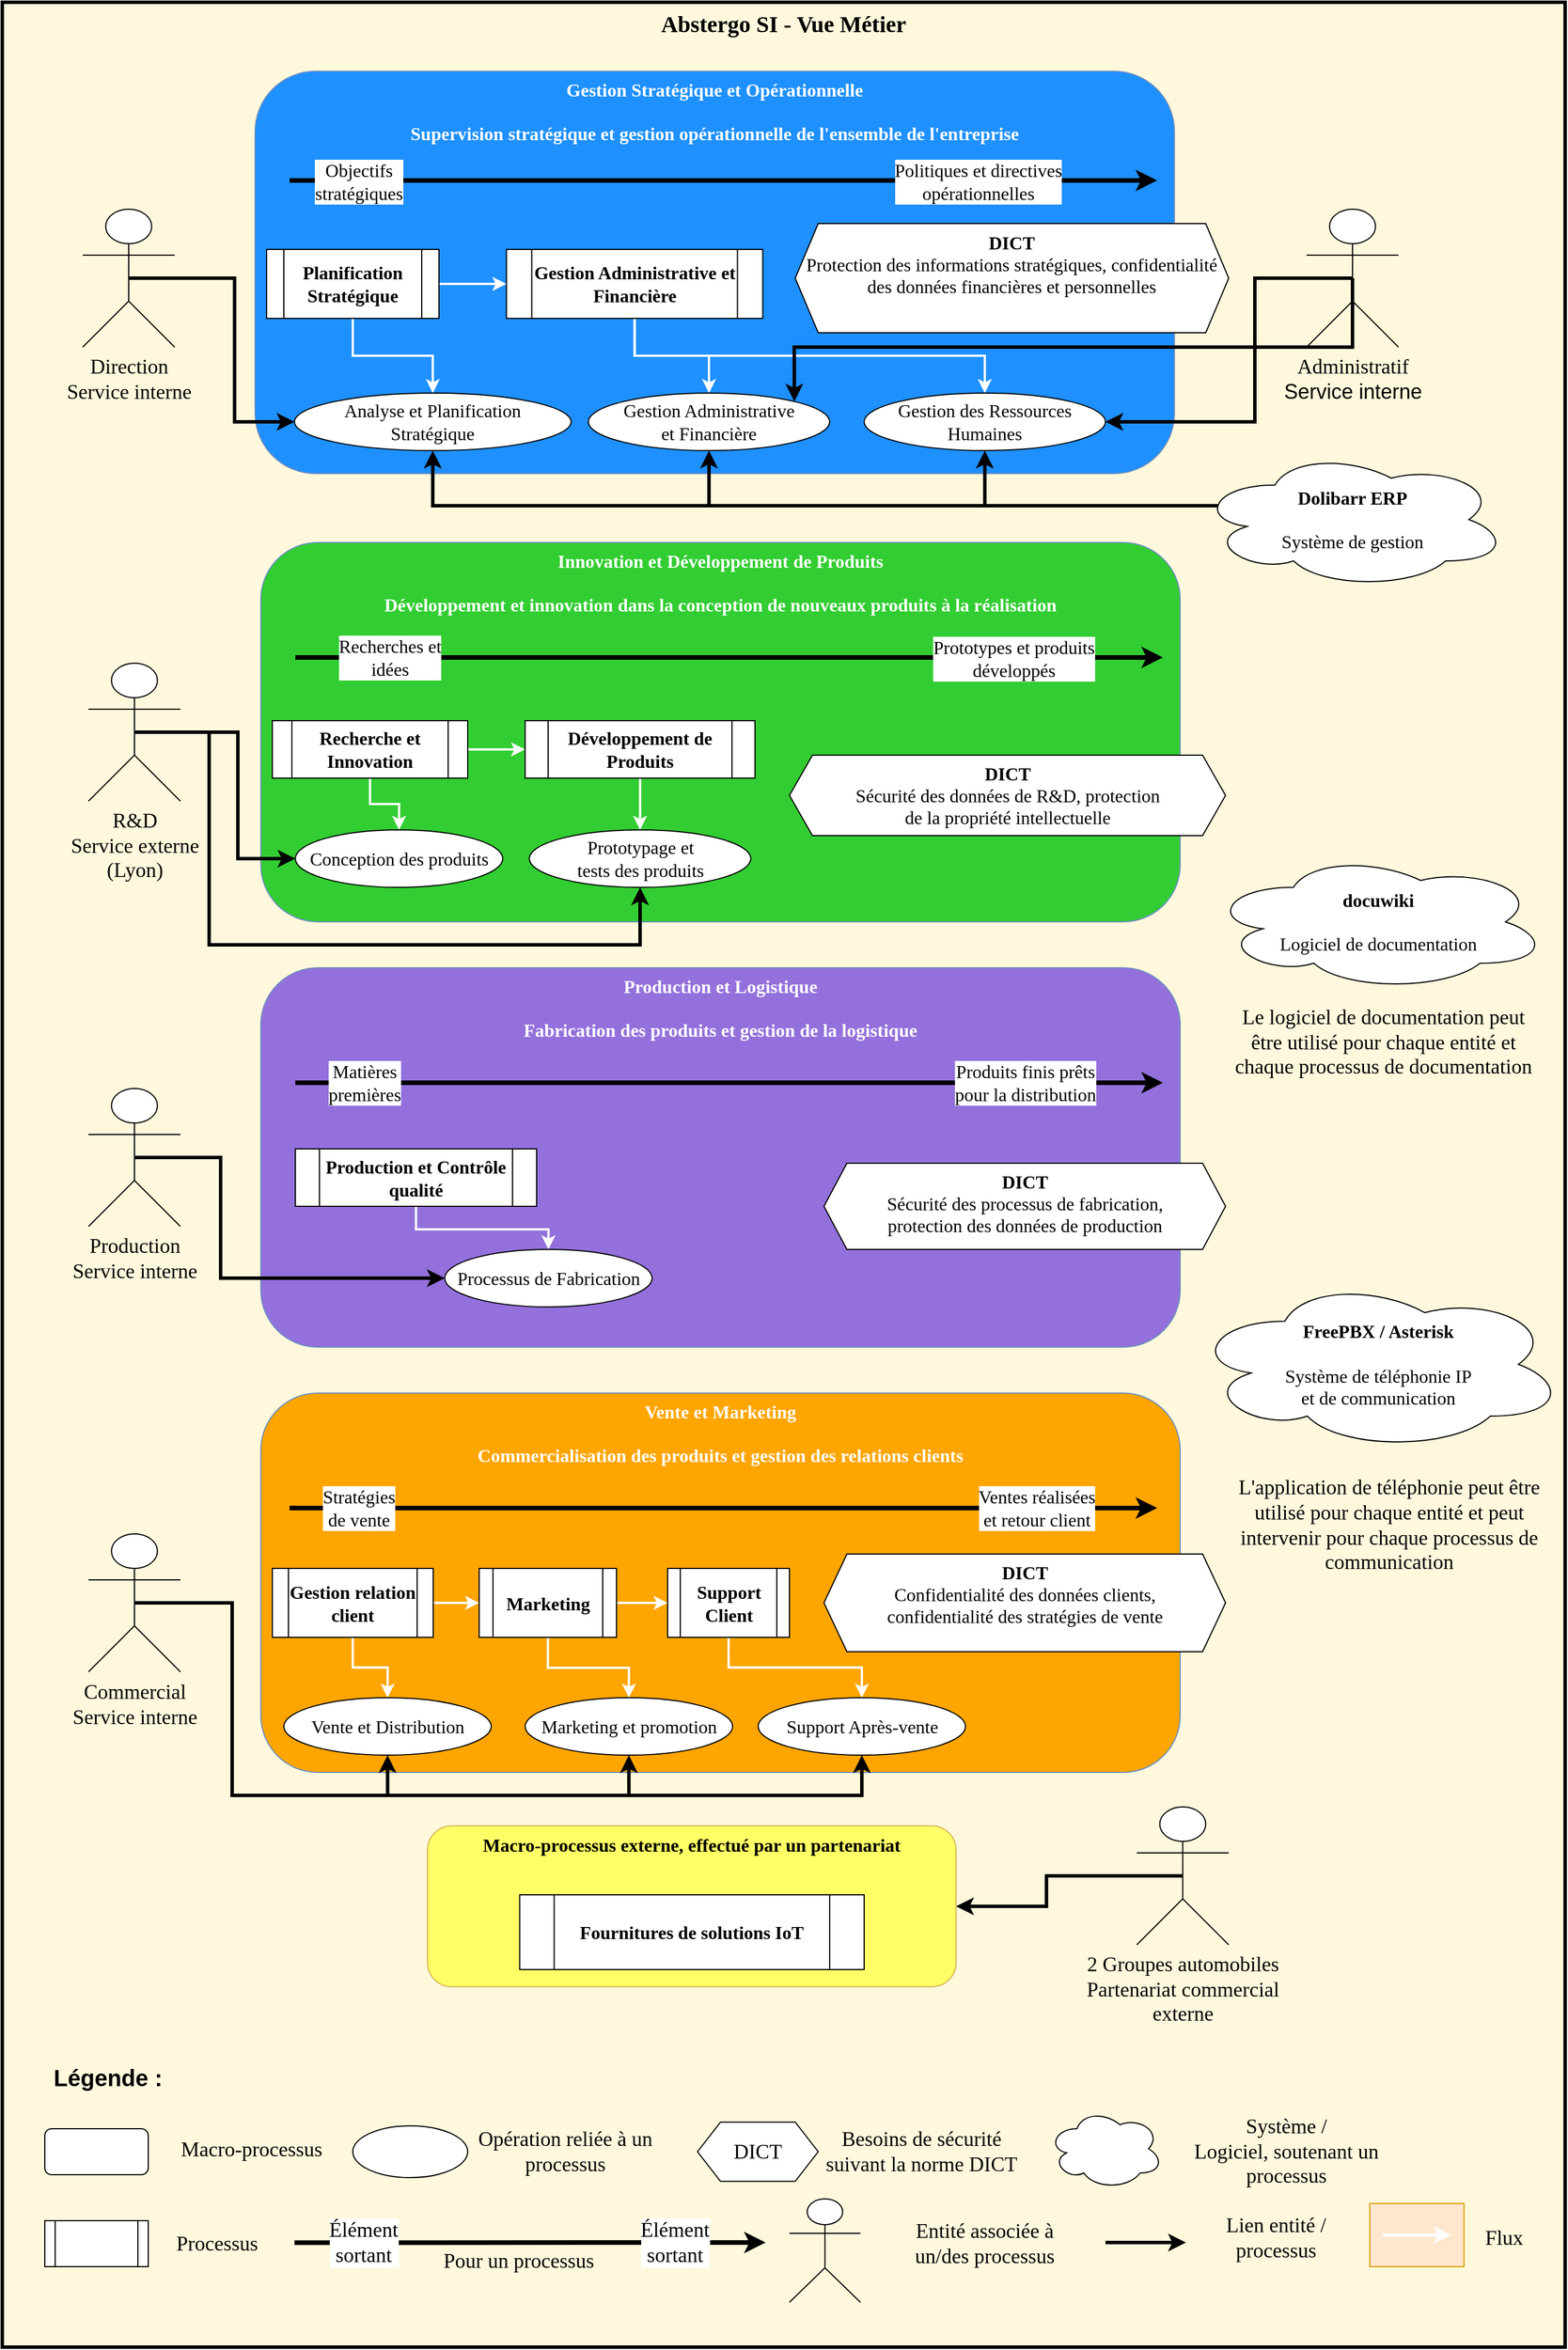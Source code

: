 <mxfile version="22.1.6" type="github">
  <diagram name="Page-1" id="gKZ3A1uF7MBAzuNkIEo6">
    <mxGraphModel dx="3217" dy="1243" grid="1" gridSize="10" guides="1" tooltips="1" connect="1" arrows="1" fold="1" page="1" pageScale="1" pageWidth="827" pageHeight="1169" math="0" shadow="0">
      <root>
        <mxCell id="0" />
        <mxCell id="1" parent="0" />
        <mxCell id="LAl0BLtn_dJEOHX90p5G-2" value="&lt;font size=&quot;1&quot;&gt;&lt;b style=&quot;font-size: 20px;&quot;&gt;Abstergo SI - Vue Métier&lt;/b&gt;&lt;/font&gt;" style="rounded=0;whiteSpace=wrap;html=1;verticalAlign=top;fillColor=#FFF8DC;fontFamily=Verdana;strokeWidth=3;" parent="1" vertex="1">
          <mxGeometry x="-160" y="160" width="1360" height="2040" as="geometry" />
        </mxCell>
        <mxCell id="mqgDhp04snFrxBe0OuRn-19" value="" style="rounded=0;whiteSpace=wrap;html=1;fillColor=#ffe6cc;strokeColor=#d79b00;" parent="1" vertex="1">
          <mxGeometry x="1030" y="2075" width="82" height="55" as="geometry" />
        </mxCell>
        <mxCell id="LAl0BLtn_dJEOHX90p5G-3" value="&lt;font style=&quot;font-size: 16px;&quot;&gt;Gestion Stratégique et Opérationnelle&lt;br style=&quot;font-size: 16px;&quot;&gt;&lt;br style=&quot;font-size: 16px;&quot;&gt;&lt;/font&gt;&lt;font style=&quot;font-size: 16px;&quot;&gt;Supervision stratégique et gestion opérationnelle de l&#39;ensemble de l&#39;entreprise&lt;font style=&quot;font-size: 16px;&quot;&gt;&lt;font style=&quot;font-size: 16px;&quot;&gt;&lt;br style=&quot;font-size: 16px;&quot;&gt;&lt;/font&gt;&lt;/font&gt;&lt;/font&gt;" style="rounded=1;whiteSpace=wrap;html=1;fillColor=#1E90FF;strokeColor=#6c8ebf;fontStyle=1;fontColor=#FFFFFF;verticalAlign=top;fontFamily=Verdana;fontSize=16;" parent="1" vertex="1">
          <mxGeometry x="60" y="220" width="800" height="350" as="geometry" />
        </mxCell>
        <mxCell id="LAl0BLtn_dJEOHX90p5G-4" value="&lt;font style=&quot;font-size: 16px;&quot;&gt;Innovation et Développement de Produits&lt;br style=&quot;font-size: 16px;&quot;&gt;&lt;br style=&quot;font-size: 16px;&quot;&gt;&lt;/font&gt;&lt;font style=&quot;font-size: 16px;&quot;&gt;Développement et &lt;font style=&quot;font-size: 16px;&quot;&gt;innovation &lt;/font&gt;&lt;font style=&quot;font-size: 16px;&quot;&gt;dans la conception de nouveaux produits à la réalisation&lt;/font&gt;&lt;font style=&quot;font-size: 16px;&quot;&gt;&lt;font style=&quot;font-size: 16px;&quot;&gt;&lt;br style=&quot;font-size: 16px;&quot;&gt;&lt;/font&gt;&lt;/font&gt;&lt;/font&gt;" style="rounded=1;whiteSpace=wrap;html=1;fillColor=#32CD32;strokeColor=#6c8ebf;fontStyle=1;fontColor=#FFFFFF;verticalAlign=top;fontFamily=Verdana;fontSize=16;" parent="1" vertex="1">
          <mxGeometry x="65" y="630" width="800" height="330" as="geometry" />
        </mxCell>
        <mxCell id="LAl0BLtn_dJEOHX90p5G-5" value="&lt;font style=&quot;font-size: 16px;&quot;&gt;Production et Logistique&lt;br style=&quot;font-size: 16px;&quot;&gt;&lt;br style=&quot;font-size: 16px;&quot;&gt;&lt;/font&gt;&lt;font style=&quot;font-size: 16px;&quot;&gt;Fabrication des produits et gestion de la logistique&lt;font style=&quot;font-size: 16px;&quot;&gt;&lt;font style=&quot;font-size: 16px;&quot;&gt;&lt;br style=&quot;font-size: 16px;&quot;&gt;&lt;/font&gt;&lt;/font&gt;&lt;/font&gt;" style="rounded=1;whiteSpace=wrap;html=1;fillColor=#9370DB;strokeColor=#6c8ebf;fontStyle=1;fontColor=#FFFFFF;verticalAlign=top;fontFamily=Verdana;fontSize=16;" parent="1" vertex="1">
          <mxGeometry x="65" y="1000" width="800" height="330" as="geometry" />
        </mxCell>
        <mxCell id="LAl0BLtn_dJEOHX90p5G-6" value="&lt;font style=&quot;font-size: 16px;&quot;&gt;Vente et Marketing&lt;br&gt;&lt;br&gt;Commercialisation des produits et gestion des relations clients&lt;br&gt;&lt;/font&gt;" style="rounded=1;whiteSpace=wrap;html=1;fillColor=#FFA500;strokeColor=#6c8ebf;fontStyle=1;fontColor=#FFFFFF;verticalAlign=top;fontFamily=Verdana;fontSize=16;" parent="1" vertex="1">
          <mxGeometry x="65" y="1370" width="800" height="330" as="geometry" />
        </mxCell>
        <mxCell id="zA-j2LOPeNQbG5M3-fdR-5" style="edgeStyle=orthogonalEdgeStyle;rounded=0;orthogonalLoop=1;jettySize=auto;html=1;exitX=1;exitY=0.5;exitDx=0;exitDy=0;entryX=0;entryY=0.5;entryDx=0;entryDy=0;strokeWidth=2;strokeColor=#FFFFFF;" parent="1" source="LAl0BLtn_dJEOHX90p5G-8" target="LAl0BLtn_dJEOHX90p5G-9" edge="1">
          <mxGeometry relative="1" as="geometry" />
        </mxCell>
        <mxCell id="zA-j2LOPeNQbG5M3-fdR-6" style="edgeStyle=orthogonalEdgeStyle;rounded=0;orthogonalLoop=1;jettySize=auto;html=1;exitX=0.5;exitY=1;exitDx=0;exitDy=0;entryX=0.5;entryY=0;entryDx=0;entryDy=0;strokeWidth=2;strokeColor=#FFFFFF;" parent="1" source="LAl0BLtn_dJEOHX90p5G-8" target="LAl0BLtn_dJEOHX90p5G-17" edge="1">
          <mxGeometry relative="1" as="geometry" />
        </mxCell>
        <mxCell id="LAl0BLtn_dJEOHX90p5G-8" value="Planification Stratégique" style="shape=process;whiteSpace=wrap;html=1;fontStyle=1;fontSize=16;fontFamily=Verdana;" parent="1" vertex="1">
          <mxGeometry x="70" y="375" width="150" height="60" as="geometry" />
        </mxCell>
        <mxCell id="zA-j2LOPeNQbG5M3-fdR-7" style="edgeStyle=orthogonalEdgeStyle;rounded=0;orthogonalLoop=1;jettySize=auto;html=1;exitX=0.5;exitY=1;exitDx=0;exitDy=0;entryX=0.5;entryY=0;entryDx=0;entryDy=0;strokeWidth=2;strokeColor=#FFFFFF;" parent="1" source="LAl0BLtn_dJEOHX90p5G-9" target="LAl0BLtn_dJEOHX90p5G-18" edge="1">
          <mxGeometry relative="1" as="geometry" />
        </mxCell>
        <mxCell id="zA-j2LOPeNQbG5M3-fdR-10" style="edgeStyle=orthogonalEdgeStyle;rounded=0;orthogonalLoop=1;jettySize=auto;html=1;exitX=0.5;exitY=1;exitDx=0;exitDy=0;entryX=0.5;entryY=0;entryDx=0;entryDy=0;strokeWidth=2;strokeColor=#FFFFFF;" parent="1" source="LAl0BLtn_dJEOHX90p5G-9" target="LAl0BLtn_dJEOHX90p5G-20" edge="1">
          <mxGeometry relative="1" as="geometry" />
        </mxCell>
        <mxCell id="LAl0BLtn_dJEOHX90p5G-9" value="Gestion Administrative et Financière" style="shape=process;whiteSpace=wrap;html=1;fontSize=16;fontStyle=1;fontFamily=Verdana;" parent="1" vertex="1">
          <mxGeometry x="278.75" y="375" width="223" height="60" as="geometry" />
        </mxCell>
        <mxCell id="zA-j2LOPeNQbG5M3-fdR-11" style="edgeStyle=orthogonalEdgeStyle;rounded=0;orthogonalLoop=1;jettySize=auto;html=1;exitX=1;exitY=0.5;exitDx=0;exitDy=0;entryX=0;entryY=0.5;entryDx=0;entryDy=0;strokeWidth=2;strokeColor=#FFFFFF;" parent="1" source="LAl0BLtn_dJEOHX90p5G-10" target="LAl0BLtn_dJEOHX90p5G-11" edge="1">
          <mxGeometry relative="1" as="geometry" />
        </mxCell>
        <mxCell id="zA-j2LOPeNQbG5M3-fdR-12" style="edgeStyle=orthogonalEdgeStyle;rounded=0;orthogonalLoop=1;jettySize=auto;html=1;entryX=0.5;entryY=0;entryDx=0;entryDy=0;strokeWidth=2;strokeColor=#FFFFFF;" parent="1" source="LAl0BLtn_dJEOHX90p5G-10" target="LAl0BLtn_dJEOHX90p5G-22" edge="1">
          <mxGeometry relative="1" as="geometry" />
        </mxCell>
        <mxCell id="LAl0BLtn_dJEOHX90p5G-10" value="Recherche et Innovation" style="shape=process;whiteSpace=wrap;html=1;fontSize=16;fontStyle=1;fontFamily=Verdana;" parent="1" vertex="1">
          <mxGeometry x="75" y="785" width="170" height="50" as="geometry" />
        </mxCell>
        <mxCell id="zA-j2LOPeNQbG5M3-fdR-13" style="edgeStyle=orthogonalEdgeStyle;rounded=0;orthogonalLoop=1;jettySize=auto;html=1;exitX=0.5;exitY=1;exitDx=0;exitDy=0;entryX=0.5;entryY=0;entryDx=0;entryDy=0;strokeWidth=2;strokeColor=#FFFFFF;" parent="1" source="LAl0BLtn_dJEOHX90p5G-11" target="LAl0BLtn_dJEOHX90p5G-23" edge="1">
          <mxGeometry relative="1" as="geometry" />
        </mxCell>
        <mxCell id="LAl0BLtn_dJEOHX90p5G-11" value="Développement de Produits" style="shape=process;whiteSpace=wrap;html=1;fontSize=16;fontStyle=1;fontFamily=Verdana;" parent="1" vertex="1">
          <mxGeometry x="295" y="785" width="200" height="50" as="geometry" />
        </mxCell>
        <mxCell id="zA-j2LOPeNQbG5M3-fdR-19" style="edgeStyle=orthogonalEdgeStyle;rounded=0;orthogonalLoop=1;jettySize=auto;html=1;exitX=0.5;exitY=1;exitDx=0;exitDy=0;entryX=0.5;entryY=0;entryDx=0;entryDy=0;strokeWidth=2;strokeColor=#FFFFFF;" parent="1" source="LAl0BLtn_dJEOHX90p5G-12" target="LAl0BLtn_dJEOHX90p5G-25" edge="1">
          <mxGeometry relative="1" as="geometry" />
        </mxCell>
        <mxCell id="LAl0BLtn_dJEOHX90p5G-12" value="&lt;font style=&quot;font-size: 16px;&quot;&gt;&lt;b style=&quot;font-size: 16px;&quot;&gt;Production et Contrôle qualité&lt;/b&gt;&lt;/font&gt;" style="shape=process;whiteSpace=wrap;html=1;fontFamily=Verdana;fontSize=16;" parent="1" vertex="1">
          <mxGeometry x="95" y="1157.5" width="210" height="50" as="geometry" />
        </mxCell>
        <mxCell id="zA-j2LOPeNQbG5M3-fdR-18" style="edgeStyle=orthogonalEdgeStyle;rounded=0;orthogonalLoop=1;jettySize=auto;html=1;entryX=0.5;entryY=0;entryDx=0;entryDy=0;strokeWidth=2;strokeColor=#FFFFFF;" parent="1" source="LAl0BLtn_dJEOHX90p5G-15" target="LAl0BLtn_dJEOHX90p5G-86" edge="1">
          <mxGeometry relative="1" as="geometry" />
        </mxCell>
        <mxCell id="LAl0BLtn_dJEOHX90p5G-15" value="&lt;b&gt;Support Client&lt;/b&gt;" style="shape=process;whiteSpace=wrap;html=1;fontFamily=Verdana;fontSize=16;" parent="1" vertex="1">
          <mxGeometry x="419" y="1522.5" width="106" height="60" as="geometry" />
        </mxCell>
        <mxCell id="zA-j2LOPeNQbG5M3-fdR-15" style="edgeStyle=orthogonalEdgeStyle;rounded=0;orthogonalLoop=1;jettySize=auto;html=1;exitX=1;exitY=0.5;exitDx=0;exitDy=0;entryX=0;entryY=0.5;entryDx=0;entryDy=0;strokeWidth=2;strokeColor=#FFFFFF;" parent="1" source="LAl0BLtn_dJEOHX90p5G-16" target="LAl0BLtn_dJEOHX90p5G-15" edge="1">
          <mxGeometry relative="1" as="geometry" />
        </mxCell>
        <mxCell id="zA-j2LOPeNQbG5M3-fdR-17" style="edgeStyle=orthogonalEdgeStyle;rounded=0;orthogonalLoop=1;jettySize=auto;html=1;entryX=0.5;entryY=0;entryDx=0;entryDy=0;strokeColor=#FFFFFF;strokeWidth=2;" parent="1" source="LAl0BLtn_dJEOHX90p5G-16" target="LAl0BLtn_dJEOHX90p5G-85" edge="1">
          <mxGeometry relative="1" as="geometry">
            <Array as="points">
              <mxPoint x="315" y="1609" />
              <mxPoint x="385" y="1609" />
            </Array>
          </mxGeometry>
        </mxCell>
        <mxCell id="LAl0BLtn_dJEOHX90p5G-16" value="&lt;b&gt;Marketing&lt;/b&gt;" style="shape=process;whiteSpace=wrap;html=1;fontFamily=Verdana;fontSize=16;" parent="1" vertex="1">
          <mxGeometry x="255" y="1522.5" width="119.5" height="60" as="geometry" />
        </mxCell>
        <mxCell id="LAl0BLtn_dJEOHX90p5G-17" value="Analyse et Planification &#xa;Stratégique" style="ellipse;fontSize=16;fontFamily=Verdana;whiteSpace=wrap" parent="1" vertex="1">
          <mxGeometry x="94.25" y="500" width="240.75" height="50" as="geometry" />
        </mxCell>
        <mxCell id="LAl0BLtn_dJEOHX90p5G-18" value="Gestion Administrative &#xa;et Financière" style="ellipse;fontSize=16;whiteSpace=wrap;fontFamily=Verdana;" parent="1" vertex="1">
          <mxGeometry x="350" y="500" width="210" height="50" as="geometry" />
        </mxCell>
        <mxCell id="LAl0BLtn_dJEOHX90p5G-20" value="Gestion des Ressources Humaines" style="ellipse;fontSize=16;whiteSpace=wrap;fontFamily=Verdana;" parent="1" vertex="1">
          <mxGeometry x="590" y="500" width="210" height="50" as="geometry" />
        </mxCell>
        <mxCell id="LAl0BLtn_dJEOHX90p5G-22" value="&lt;font style=&quot;font-size: 16px;&quot;&gt;&lt;span style=&quot;font-size: 16px;&quot;&gt;Conception des produits&lt;/span&gt;&lt;/font&gt;" style="ellipse;whiteSpace=wrap;html=1;fontFamily=Verdana;fontSize=16;" parent="1" vertex="1">
          <mxGeometry x="95" y="880" width="180.5" height="50" as="geometry" />
        </mxCell>
        <mxCell id="LAl0BLtn_dJEOHX90p5G-23" value="&lt;font style=&quot;font-size: 16px;&quot;&gt;&lt;span style=&quot;font-size: 16px;&quot;&gt;Prototypage et &lt;br&gt;tests des produits&lt;/span&gt;&lt;/font&gt;" style="ellipse;whiteSpace=wrap;html=1;fontFamily=Verdana;fontSize=16;" parent="1" vertex="1">
          <mxGeometry x="298.62" y="880" width="192.75" height="50" as="geometry" />
        </mxCell>
        <mxCell id="LAl0BLtn_dJEOHX90p5G-25" value="&lt;font style=&quot;font-size: 16px;&quot;&gt;&lt;span style=&quot;font-size: 16px;&quot;&gt;Processus de Fabrication&lt;/span&gt;&lt;/font&gt;" style="ellipse;whiteSpace=wrap;html=1;fontFamily=Verdana;fontSize=16;" parent="1" vertex="1">
          <mxGeometry x="225" y="1245" width="180.5" height="50" as="geometry" />
        </mxCell>
        <mxCell id="LAl0BLtn_dJEOHX90p5G-30" value="" style="endArrow=classic;html=1;rounded=0;exitX=0.5;exitY=1;exitDx=0;exitDy=0;fontSize=16;strokeWidth=4;fontFamily=Verdana;" parent="1" edge="1">
          <mxGeometry relative="1" as="geometry">
            <mxPoint x="90" y="315" as="sourcePoint" />
            <mxPoint x="845" y="315" as="targetPoint" />
            <Array as="points">
              <mxPoint x="310" y="315" />
            </Array>
          </mxGeometry>
        </mxCell>
        <mxCell id="LAl0BLtn_dJEOHX90p5G-41" value="Politiques et directives &lt;br style=&quot;font-size: 16px;&quot;&gt;opérationnelles" style="edgeLabel;html=1;align=center;verticalAlign=middle;resizable=0;points=[];fontFamily=Verdana;fontSize=16;" parent="LAl0BLtn_dJEOHX90p5G-30" vertex="1" connectable="0">
          <mxGeometry x="0.501" y="-1" relative="1" as="geometry">
            <mxPoint x="32" as="offset" />
          </mxGeometry>
        </mxCell>
        <mxCell id="LAl0BLtn_dJEOHX90p5G-42" value="&lt;font style=&quot;font-size: 16px;&quot;&gt;Objectifs &lt;br style=&quot;font-size: 16px;&quot;&gt;stratégiques&lt;/font&gt;" style="edgeLabel;html=1;align=center;verticalAlign=middle;resizable=0;points=[];spacingTop=2;labelBorderColor=none;horizontal=1;fontFamily=Verdana;fontSize=16;" parent="LAl0BLtn_dJEOHX90p5G-30" vertex="1" connectable="0">
          <mxGeometry x="-0.895" relative="1" as="geometry">
            <mxPoint x="20" as="offset" />
          </mxGeometry>
        </mxCell>
        <mxCell id="LAl0BLtn_dJEOHX90p5G-43" value="&lt;font style=&quot;font-size: 16px;&quot;&gt;&lt;b style=&quot;font-size: 16px;&quot;&gt;DICT&lt;br style=&quot;font-size: 16px;&quot;&gt;&lt;/b&gt;Protection des informations stratégiques, confidentialité des données financières et personnelles&lt;br&gt;&lt;/font&gt;" style="shape=hexagon;perimeter=hexagonPerimeter2;whiteSpace=wrap;html=1;fixedSize=1;verticalAlign=top;fontFamily=Verdana;fontSize=16;" parent="1" vertex="1">
          <mxGeometry x="530" y="352.5" width="377.25" height="95" as="geometry" />
        </mxCell>
        <mxCell id="LAl0BLtn_dJEOHX90p5G-45" value="&lt;font style=&quot;font-size: 16px;&quot;&gt;&lt;b style=&quot;font-size: 16px;&quot;&gt;DICT&lt;br style=&quot;font-size: 16px;&quot;&gt;&lt;/b&gt;Sécurité des données de R&amp;amp;D, protection &lt;br style=&quot;font-size: 16px;&quot;&gt;de la propriété intellectuelle&lt;br style=&quot;font-size: 16px;&quot;&gt;&lt;/font&gt;" style="shape=hexagon;perimeter=hexagonPerimeter2;whiteSpace=wrap;html=1;fixedSize=1;verticalAlign=top;fontFamily=Verdana;fontSize=16;" parent="1" vertex="1">
          <mxGeometry x="525" y="815" width="379.5" height="70" as="geometry" />
        </mxCell>
        <mxCell id="LAl0BLtn_dJEOHX90p5G-55" value="" style="endArrow=classic;html=1;rounded=0;exitX=0.5;exitY=1;exitDx=0;exitDy=0;fontSize=16;strokeWidth=4;fontFamily=Verdana;" parent="1" edge="1">
          <mxGeometry relative="1" as="geometry">
            <mxPoint x="95" y="1100" as="sourcePoint" />
            <mxPoint x="850" y="1100" as="targetPoint" />
          </mxGeometry>
        </mxCell>
        <mxCell id="LAl0BLtn_dJEOHX90p5G-56" value="Produits finis prêts&lt;br style=&quot;font-size: 16px;&quot;&gt;pour la distribution" style="edgeLabel;html=1;align=center;verticalAlign=middle;resizable=0;points=[];fontFamily=Verdana;fontSize=16;" parent="LAl0BLtn_dJEOHX90p5G-55" vertex="1" connectable="0">
          <mxGeometry x="0.501" y="-1" relative="1" as="geometry">
            <mxPoint x="68" y="-1" as="offset" />
          </mxGeometry>
        </mxCell>
        <mxCell id="LAl0BLtn_dJEOHX90p5G-57" value="Matières &lt;br style=&quot;font-size: 16px;&quot;&gt;premières" style="edgeLabel;html=1;align=center;verticalAlign=middle;resizable=0;points=[];fontFamily=Verdana;fontSize=16;" parent="LAl0BLtn_dJEOHX90p5G-55" vertex="1" connectable="0">
          <mxGeometry x="-0.895" relative="1" as="geometry">
            <mxPoint x="20" as="offset" />
          </mxGeometry>
        </mxCell>
        <mxCell id="LAl0BLtn_dJEOHX90p5G-58" value="&lt;font style=&quot;font-size: 16px;&quot;&gt;&lt;b style=&quot;font-size: 16px;&quot;&gt;DICT&lt;br style=&quot;font-size: 16px;&quot;&gt;&lt;/b&gt;Sécurité des processus de fabrication, &lt;br&gt;protection des données de production&lt;br style=&quot;font-size: 16px;&quot;&gt;&lt;/font&gt;" style="shape=hexagon;perimeter=hexagonPerimeter2;whiteSpace=wrap;html=1;fixedSize=1;verticalAlign=top;fontFamily=Verdana;fontSize=16;" parent="1" vertex="1">
          <mxGeometry x="555" y="1170" width="349.5" height="75" as="geometry" />
        </mxCell>
        <mxCell id="LAl0BLtn_dJEOHX90p5G-49" value="" style="endArrow=classic;html=1;rounded=0;exitX=0.5;exitY=1;exitDx=0;exitDy=0;fontSize=16;strokeWidth=4;fontFamily=Verdana;" parent="1" edge="1">
          <mxGeometry relative="1" as="geometry">
            <mxPoint x="95" y="730" as="sourcePoint" />
            <mxPoint x="850" y="730" as="targetPoint" />
            <Array as="points">
              <mxPoint x="358" y="730" />
            </Array>
          </mxGeometry>
        </mxCell>
        <mxCell id="LAl0BLtn_dJEOHX90p5G-50" value="Prototypes et produits&lt;br style=&quot;font-size: 16px;&quot;&gt;développés" style="edgeLabel;html=1;align=center;verticalAlign=middle;resizable=0;points=[];fontFamily=Verdana;fontSize=16;" parent="LAl0BLtn_dJEOHX90p5G-49" vertex="1" connectable="0">
          <mxGeometry x="0.501" y="-1" relative="1" as="geometry">
            <mxPoint x="58" as="offset" />
          </mxGeometry>
        </mxCell>
        <mxCell id="LAl0BLtn_dJEOHX90p5G-51" value="Recherches et&lt;br style=&quot;font-size: 16px;&quot;&gt;idées" style="edgeLabel;html=1;align=center;verticalAlign=middle;resizable=0;points=[];fontFamily=Verdana;fontSize=16;" parent="LAl0BLtn_dJEOHX90p5G-49" vertex="1" connectable="0">
          <mxGeometry x="-0.895" relative="1" as="geometry">
            <mxPoint x="42" as="offset" />
          </mxGeometry>
        </mxCell>
        <mxCell id="LAl0BLtn_dJEOHX90p5G-66" value="" style="endArrow=classic;html=1;rounded=0;exitX=0.5;exitY=1;exitDx=0;exitDy=0;fontSize=16;strokeWidth=4;fontFamily=Verdana;" parent="1" edge="1">
          <mxGeometry relative="1" as="geometry">
            <mxPoint x="90" y="1470" as="sourcePoint" />
            <mxPoint x="845" y="1470" as="targetPoint" />
          </mxGeometry>
        </mxCell>
        <mxCell id="LAl0BLtn_dJEOHX90p5G-67" value="Ventes réalisées &lt;br&gt;et retour client" style="edgeLabel;html=1;align=center;verticalAlign=middle;resizable=0;points=[];fontFamily=Verdana;fontSize=16;" parent="LAl0BLtn_dJEOHX90p5G-66" vertex="1" connectable="0">
          <mxGeometry x="0.501" y="-1" relative="1" as="geometry">
            <mxPoint x="83" y="-1" as="offset" />
          </mxGeometry>
        </mxCell>
        <mxCell id="LAl0BLtn_dJEOHX90p5G-68" value="Stratégies &lt;br&gt;de vente" style="edgeLabel;html=1;align=center;verticalAlign=middle;resizable=0;points=[];fontFamily=Verdana;fontSize=16;" parent="LAl0BLtn_dJEOHX90p5G-66" vertex="1" connectable="0">
          <mxGeometry x="-0.895" relative="1" as="geometry">
            <mxPoint x="20" as="offset" />
          </mxGeometry>
        </mxCell>
        <mxCell id="LAl0BLtn_dJEOHX90p5G-69" value="&lt;font style=&quot;font-size: 16px;&quot;&gt;&lt;b style=&quot;font-size: 16px;&quot;&gt;DICT&lt;br style=&quot;font-size: 16px;&quot;&gt;&lt;/b&gt;Confidentialité des données clients,&lt;br&gt;&lt;/font&gt;&lt;div&gt;&lt;font style=&quot;font-size: 16px;&quot;&gt;confidentialité des stratégies de vente&lt;/font&gt;&lt;/div&gt;&lt;div&gt;&lt;font style=&quot;font-size: 16px;&quot;&gt;&lt;br&gt;&lt;/font&gt;&lt;/div&gt;" style="shape=hexagon;perimeter=hexagonPerimeter2;whiteSpace=wrap;html=1;fixedSize=1;verticalAlign=top;fontFamily=Verdana;fontSize=16;" parent="1" vertex="1">
          <mxGeometry x="555" y="1510" width="349.5" height="85" as="geometry" />
        </mxCell>
        <mxCell id="mqgDhp04snFrxBe0OuRn-5" style="edgeStyle=orthogonalEdgeStyle;rounded=0;orthogonalLoop=1;jettySize=auto;html=1;exitX=0.5;exitY=0.5;exitDx=0;exitDy=0;exitPerimeter=0;entryX=0;entryY=0.5;entryDx=0;entryDy=0;strokeWidth=3;" parent="1" source="LAl0BLtn_dJEOHX90p5G-73" target="LAl0BLtn_dJEOHX90p5G-17" edge="1">
          <mxGeometry relative="1" as="geometry" />
        </mxCell>
        <mxCell id="LAl0BLtn_dJEOHX90p5G-73" value="&lt;font style=&quot;font-size: 18px;&quot; face=&quot;Verdana&quot;&gt;Direction&lt;/font&gt;&lt;font style=&quot;font-size: 18px;&quot; face=&quot;kKJ_Ids-99zO15ref_r5&quot;&gt;&lt;br&gt;&lt;font style=&quot;font-size: 18px;&quot;&gt;Service interne&lt;/font&gt;&lt;/font&gt;" style="shape=umlActor;verticalLabelPosition=bottom;verticalAlign=top;html=1;outlineConnect=0;" parent="1" vertex="1">
          <mxGeometry x="-90" y="340" width="80" height="120" as="geometry" />
        </mxCell>
        <mxCell id="mqgDhp04snFrxBe0OuRn-6" style="edgeStyle=orthogonalEdgeStyle;rounded=0;orthogonalLoop=1;jettySize=auto;html=1;exitX=0.5;exitY=0.5;exitDx=0;exitDy=0;exitPerimeter=0;entryX=1;entryY=0.5;entryDx=0;entryDy=0;strokeWidth=3;" parent="1" source="LAl0BLtn_dJEOHX90p5G-76" target="LAl0BLtn_dJEOHX90p5G-20" edge="1">
          <mxGeometry relative="1" as="geometry">
            <Array as="points">
              <mxPoint x="930" y="400" />
              <mxPoint x="930" y="525" />
            </Array>
          </mxGeometry>
        </mxCell>
        <mxCell id="mqgDhp04snFrxBe0OuRn-7" style="edgeStyle=orthogonalEdgeStyle;rounded=0;orthogonalLoop=1;jettySize=auto;html=1;exitX=0.5;exitY=0.5;exitDx=0;exitDy=0;exitPerimeter=0;entryX=1;entryY=0;entryDx=0;entryDy=0;strokeWidth=3;" parent="1" source="LAl0BLtn_dJEOHX90p5G-76" target="LAl0BLtn_dJEOHX90p5G-18" edge="1">
          <mxGeometry relative="1" as="geometry">
            <Array as="points">
              <mxPoint x="1015" y="460" />
              <mxPoint x="530" y="460" />
            </Array>
          </mxGeometry>
        </mxCell>
        <mxCell id="LAl0BLtn_dJEOHX90p5G-76" value="&lt;font style=&quot;font-size: 18px;&quot; face=&quot;Verdana&quot;&gt;Administratif&lt;/font&gt;&lt;font style=&quot;font-size: 18px;&quot; face=&quot;4KgLqjCtGsQ8VSGJz6T4&quot;&gt;&lt;br&gt;&lt;font style=&quot;font-size: 18px;&quot;&gt;Service interne&lt;/font&gt;&lt;/font&gt;" style="shape=umlActor;verticalLabelPosition=bottom;verticalAlign=top;html=1;outlineConnect=0;" parent="1" vertex="1">
          <mxGeometry x="975" y="340" width="80" height="120" as="geometry" />
        </mxCell>
        <mxCell id="LAl0BLtn_dJEOHX90p5G-96" style="edgeStyle=orthogonalEdgeStyle;rounded=0;orthogonalLoop=1;jettySize=auto;html=1;exitX=0.5;exitY=0.5;exitDx=0;exitDy=0;exitPerimeter=0;entryX=1;entryY=0.5;entryDx=0;entryDy=0;strokeWidth=3;" parent="1" source="LAl0BLtn_dJEOHX90p5G-77" target="LAl0BLtn_dJEOHX90p5G-92" edge="1">
          <mxGeometry relative="1" as="geometry" />
        </mxCell>
        <mxCell id="LAl0BLtn_dJEOHX90p5G-77" value="&lt;font style=&quot;font-size: 18px;&quot; face=&quot;Verdana&quot;&gt;2 &lt;font style=&quot;font-size: 18px;&quot;&gt;Groupes automobiles&lt;br&gt;Partenariat commercial &lt;br&gt;externe&lt;br&gt;&lt;/font&gt;&lt;/font&gt;" style="shape=umlActor;verticalLabelPosition=bottom;verticalAlign=top;html=1;outlineConnect=0;" parent="1" vertex="1">
          <mxGeometry x="827.25" y="1730" width="80" height="120" as="geometry" />
        </mxCell>
        <mxCell id="mqgDhp04snFrxBe0OuRn-8" style="edgeStyle=orthogonalEdgeStyle;rounded=0;orthogonalLoop=1;jettySize=auto;html=1;exitX=0.5;exitY=0.5;exitDx=0;exitDy=0;exitPerimeter=0;entryX=0;entryY=0.5;entryDx=0;entryDy=0;strokeWidth=3;" parent="1" source="LAl0BLtn_dJEOHX90p5G-78" target="LAl0BLtn_dJEOHX90p5G-22" edge="1">
          <mxGeometry relative="1" as="geometry" />
        </mxCell>
        <mxCell id="mqgDhp04snFrxBe0OuRn-10" style="edgeStyle=orthogonalEdgeStyle;rounded=0;orthogonalLoop=1;jettySize=auto;html=1;exitX=0.5;exitY=0.5;exitDx=0;exitDy=0;exitPerimeter=0;entryX=0.5;entryY=1;entryDx=0;entryDy=0;strokeWidth=3;" parent="1" source="LAl0BLtn_dJEOHX90p5G-78" target="LAl0BLtn_dJEOHX90p5G-23" edge="1">
          <mxGeometry relative="1" as="geometry">
            <Array as="points">
              <mxPoint x="20" y="795" />
              <mxPoint x="20" y="980" />
              <mxPoint x="395" y="980" />
            </Array>
          </mxGeometry>
        </mxCell>
        <mxCell id="LAl0BLtn_dJEOHX90p5G-78" value="&lt;font style=&quot;font-size: 18px;&quot; face=&quot;Verdana&quot;&gt;R&amp;amp;D&lt;/font&gt;&lt;font style=&quot;font-size: 18px;&quot; face=&quot;UAt6fcJ7rfgdQYm4minW&quot;&gt;&lt;br&gt;&lt;font style=&quot;font-size: 18px;&quot;&gt;Service externe&lt;br&gt;(Lyon)&lt;br&gt;&lt;/font&gt;&lt;/font&gt;" style="shape=umlActor;verticalLabelPosition=bottom;verticalAlign=top;html=1;outlineConnect=0;" parent="1" vertex="1">
          <mxGeometry x="-85" y="735" width="80" height="120" as="geometry" />
        </mxCell>
        <mxCell id="mqgDhp04snFrxBe0OuRn-12" style="edgeStyle=orthogonalEdgeStyle;rounded=0;orthogonalLoop=1;jettySize=auto;html=1;exitX=0.5;exitY=0.5;exitDx=0;exitDy=0;exitPerimeter=0;entryX=0;entryY=0.5;entryDx=0;entryDy=0;strokeWidth=3;" parent="1" source="LAl0BLtn_dJEOHX90p5G-79" target="LAl0BLtn_dJEOHX90p5G-25" edge="1">
          <mxGeometry relative="1" as="geometry">
            <Array as="points">
              <mxPoint x="30" y="1165" />
              <mxPoint x="30" y="1270" />
            </Array>
          </mxGeometry>
        </mxCell>
        <mxCell id="LAl0BLtn_dJEOHX90p5G-79" value="&lt;font style=&quot;font-size: 18px;&quot; face=&quot;Verdana&quot;&gt;Production&lt;/font&gt;&lt;font style=&quot;font-size: 18px;&quot; face=&quot;FGPGU1U1eCcjK2Tbj2Oz&quot;&gt;&lt;br&gt;Service interne&lt;/font&gt;" style="shape=umlActor;verticalLabelPosition=bottom;verticalAlign=top;html=1;outlineConnect=0;" parent="1" vertex="1">
          <mxGeometry x="-85" y="1105" width="80" height="120" as="geometry" />
        </mxCell>
        <mxCell id="zA-j2LOPeNQbG5M3-fdR-14" style="edgeStyle=orthogonalEdgeStyle;rounded=0;orthogonalLoop=1;jettySize=auto;html=1;entryX=0;entryY=0.5;entryDx=0;entryDy=0;strokeWidth=2;strokeColor=#FFFFFF;" parent="1" source="LAl0BLtn_dJEOHX90p5G-83" target="LAl0BLtn_dJEOHX90p5G-16" edge="1">
          <mxGeometry relative="1" as="geometry" />
        </mxCell>
        <mxCell id="zA-j2LOPeNQbG5M3-fdR-16" style="edgeStyle=orthogonalEdgeStyle;rounded=0;orthogonalLoop=1;jettySize=auto;html=1;entryX=0.5;entryY=0;entryDx=0;entryDy=0;strokeWidth=2;strokeColor=#FFFFFF;" parent="1" source="LAl0BLtn_dJEOHX90p5G-83" target="LAl0BLtn_dJEOHX90p5G-84" edge="1">
          <mxGeometry relative="1" as="geometry" />
        </mxCell>
        <mxCell id="LAl0BLtn_dJEOHX90p5G-83" value="&lt;b&gt;Gestion relation client&lt;/b&gt;" style="shape=process;whiteSpace=wrap;html=1;fontFamily=Verdana;fontSize=16;" parent="1" vertex="1">
          <mxGeometry x="75" y="1522.5" width="140" height="60" as="geometry" />
        </mxCell>
        <mxCell id="LAl0BLtn_dJEOHX90p5G-84" value="Vente et Distribution" style="ellipse;whiteSpace=wrap;html=1;fontFamily=Verdana;fontSize=16;" parent="1" vertex="1">
          <mxGeometry x="85" y="1635" width="180.5" height="50" as="geometry" />
        </mxCell>
        <mxCell id="LAl0BLtn_dJEOHX90p5G-85" value="Marketing et promotion" style="ellipse;whiteSpace=wrap;html=1;fontFamily=Verdana;fontSize=16;" parent="1" vertex="1">
          <mxGeometry x="295" y="1635" width="180.5" height="50" as="geometry" />
        </mxCell>
        <mxCell id="LAl0BLtn_dJEOHX90p5G-86" value="Support Après-vente" style="ellipse;whiteSpace=wrap;html=1;fontFamily=Verdana;fontSize=16;" parent="1" vertex="1">
          <mxGeometry x="497.75" y="1635" width="180.5" height="50" as="geometry" />
        </mxCell>
        <mxCell id="zA-j2LOPeNQbG5M3-fdR-20" style="edgeStyle=orthogonalEdgeStyle;rounded=0;orthogonalLoop=1;jettySize=auto;html=1;exitX=0.07;exitY=0.4;exitDx=0;exitDy=0;exitPerimeter=0;entryX=0.5;entryY=1;entryDx=0;entryDy=0;strokeWidth=3;" parent="1" source="LAl0BLtn_dJEOHX90p5G-88" target="LAl0BLtn_dJEOHX90p5G-18" edge="1">
          <mxGeometry relative="1" as="geometry" />
        </mxCell>
        <mxCell id="zA-j2LOPeNQbG5M3-fdR-21" style="edgeStyle=orthogonalEdgeStyle;rounded=0;orthogonalLoop=1;jettySize=auto;html=1;exitX=0.07;exitY=0.4;exitDx=0;exitDy=0;exitPerimeter=0;entryX=0.5;entryY=1;entryDx=0;entryDy=0;strokeWidth=3;" parent="1" source="LAl0BLtn_dJEOHX90p5G-88" target="LAl0BLtn_dJEOHX90p5G-20" edge="1">
          <mxGeometry relative="1" as="geometry" />
        </mxCell>
        <mxCell id="zA-j2LOPeNQbG5M3-fdR-22" style="edgeStyle=orthogonalEdgeStyle;rounded=0;orthogonalLoop=1;jettySize=auto;html=1;exitX=0.07;exitY=0.4;exitDx=0;exitDy=0;exitPerimeter=0;entryX=0.5;entryY=1;entryDx=0;entryDy=0;strokeWidth=3;" parent="1" source="LAl0BLtn_dJEOHX90p5G-88" target="LAl0BLtn_dJEOHX90p5G-17" edge="1">
          <mxGeometry relative="1" as="geometry" />
        </mxCell>
        <mxCell id="LAl0BLtn_dJEOHX90p5G-88" value="&lt;font face=&quot;Verdana&quot; style=&quot;font-size: 16px;&quot;&gt;&lt;b&gt;Dolibarr ERP&lt;br&gt;&lt;/b&gt;&lt;br&gt;Système de gestion&lt;/font&gt;" style="ellipse;shape=cloud;whiteSpace=wrap;html=1;" parent="1" vertex="1">
          <mxGeometry x="880" y="550" width="270" height="120" as="geometry" />
        </mxCell>
        <mxCell id="mqgDhp04snFrxBe0OuRn-13" style="edgeStyle=orthogonalEdgeStyle;rounded=0;orthogonalLoop=1;jettySize=auto;html=1;exitX=0.5;exitY=0.5;exitDx=0;exitDy=0;exitPerimeter=0;entryX=0.5;entryY=1;entryDx=0;entryDy=0;strokeWidth=3;" parent="1" source="LAl0BLtn_dJEOHX90p5G-91" target="LAl0BLtn_dJEOHX90p5G-84" edge="1">
          <mxGeometry relative="1" as="geometry">
            <Array as="points">
              <mxPoint x="40" y="1552" />
              <mxPoint x="40" y="1720" />
              <mxPoint x="175" y="1720" />
            </Array>
          </mxGeometry>
        </mxCell>
        <mxCell id="mqgDhp04snFrxBe0OuRn-14" style="edgeStyle=orthogonalEdgeStyle;rounded=0;orthogonalLoop=1;jettySize=auto;html=1;exitX=0.5;exitY=0.5;exitDx=0;exitDy=0;exitPerimeter=0;entryX=0.5;entryY=1;entryDx=0;entryDy=0;strokeWidth=3;" parent="1" source="LAl0BLtn_dJEOHX90p5G-91" target="LAl0BLtn_dJEOHX90p5G-85" edge="1">
          <mxGeometry relative="1" as="geometry">
            <Array as="points">
              <mxPoint x="40" y="1552" />
              <mxPoint x="40" y="1720" />
              <mxPoint x="385" y="1720" />
            </Array>
          </mxGeometry>
        </mxCell>
        <mxCell id="mqgDhp04snFrxBe0OuRn-15" style="edgeStyle=orthogonalEdgeStyle;rounded=0;orthogonalLoop=1;jettySize=auto;html=1;exitX=0.5;exitY=0.5;exitDx=0;exitDy=0;exitPerimeter=0;entryX=0.5;entryY=1;entryDx=0;entryDy=0;strokeWidth=3;" parent="1" source="LAl0BLtn_dJEOHX90p5G-91" target="LAl0BLtn_dJEOHX90p5G-86" edge="1">
          <mxGeometry relative="1" as="geometry">
            <Array as="points">
              <mxPoint x="40" y="1552" />
              <mxPoint x="40" y="1720" />
              <mxPoint x="588" y="1720" />
            </Array>
          </mxGeometry>
        </mxCell>
        <mxCell id="LAl0BLtn_dJEOHX90p5G-91" value="&lt;font face=&quot;Verdana&quot; style=&quot;font-size: 18px;&quot;&gt;Commercial&lt;/font&gt;&lt;font face=&quot;pfqWf4vcFxnvbJ8P3OAt&quot; style=&quot;font-size: 18px;&quot;&gt;&lt;br&gt;&lt;font style=&quot;font-size: 18px;&quot;&gt;Service interne&lt;/font&gt;&lt;/font&gt;" style="shape=umlActor;verticalLabelPosition=bottom;verticalAlign=top;html=1;outlineConnect=0;" parent="1" vertex="1">
          <mxGeometry x="-85" y="1492.5" width="80" height="120" as="geometry" />
        </mxCell>
        <mxCell id="LAl0BLtn_dJEOHX90p5G-92" value="Macro-processus externe, effectué par un partenariat " style="rounded=1;whiteSpace=wrap;html=1;fillColor=#FFFF66;strokeColor=#d6b656;fontStyle=1;verticalAlign=top;fontFamily=Verdana;fontSize=16;" parent="1" vertex="1">
          <mxGeometry x="210" y="1746.5" width="460" height="140" as="geometry" />
        </mxCell>
        <mxCell id="LAl0BLtn_dJEOHX90p5G-94" value="&lt;b&gt;Fournitures de solutions IoT&lt;br&gt;&lt;/b&gt;" style="shape=process;whiteSpace=wrap;html=1;fontFamily=Verdana;fontSize=16;" parent="1" vertex="1">
          <mxGeometry x="290.25" y="1806.5" width="299.75" height="65" as="geometry" />
        </mxCell>
        <mxCell id="LAl0BLtn_dJEOHX90p5G-97" value="&lt;font face=&quot;Verdana&quot; style=&quot;font-size: 16px;&quot;&gt;&lt;b&gt;FreePBX / Asterisk&lt;br&gt;&lt;/b&gt;&lt;br&gt;Système de téléphonie IP &lt;br&gt;et de communication&lt;br&gt;&lt;/font&gt;" style="ellipse;shape=cloud;whiteSpace=wrap;html=1;" parent="1" vertex="1">
          <mxGeometry x="874.75" y="1270" width="325.25" height="150" as="geometry" />
        </mxCell>
        <mxCell id="zA-j2LOPeNQbG5M3-fdR-1" value="&lt;font face=&quot;Verdana&quot; style=&quot;font-size: 16px;&quot;&gt;&lt;b&gt;docuwiki&lt;br&gt;&lt;/b&gt;&lt;br&gt;Logiciel de documentation&lt;br&gt;&lt;/font&gt;" style="ellipse;shape=cloud;whiteSpace=wrap;html=1;" parent="1" vertex="1">
          <mxGeometry x="889.75" y="900" width="295.25" height="120" as="geometry" />
        </mxCell>
        <mxCell id="4d7ua3U6_0XZJaEiOXKu-1" value="&lt;font style=&quot;font-size: 18px;&quot; face=&quot;Verdana&quot;&gt;L&#39;application de téléphonie peut être utilisé pour chaque entité et peut intervenir pour chaque processus de communication&lt;/font&gt;" style="text;html=1;strokeColor=none;fillColor=none;align=center;verticalAlign=middle;whiteSpace=wrap;rounded=0;" parent="1" vertex="1">
          <mxGeometry x="912.25" y="1420" width="270.13" height="130" as="geometry" />
        </mxCell>
        <mxCell id="4d7ua3U6_0XZJaEiOXKu-2" value="&lt;font style=&quot;font-size: 18px;&quot; face=&quot;Verdana&quot;&gt;Le logiciel de documentation peut être utilisé pour chaque entité et chaque processus de documentation&lt;br&gt;&lt;/font&gt;" style="text;html=1;strokeColor=none;fillColor=none;align=center;verticalAlign=middle;whiteSpace=wrap;rounded=0;" parent="1" vertex="1">
          <mxGeometry x="907.25" y="1030" width="270.13" height="70" as="geometry" />
        </mxCell>
        <mxCell id="4d7ua3U6_0XZJaEiOXKu-4" value="" style="rounded=1;whiteSpace=wrap;html=1;" parent="1" vertex="1">
          <mxGeometry x="-123" y="2010" width="90" height="40" as="geometry" />
        </mxCell>
        <mxCell id="4d7ua3U6_0XZJaEiOXKu-5" value="&lt;font style=&quot;font-size: 18px;&quot; face=&quot;Verdana&quot;&gt;Macro-processus&lt;/font&gt;" style="text;html=1;strokeColor=none;fillColor=none;align=center;verticalAlign=middle;whiteSpace=wrap;rounded=0;" parent="1" vertex="1">
          <mxGeometry x="-23" y="2012.5" width="160" height="30" as="geometry" />
        </mxCell>
        <mxCell id="4d7ua3U6_0XZJaEiOXKu-6" value="" style="shape=process;whiteSpace=wrap;html=1;backgroundOutline=1;" parent="1" vertex="1">
          <mxGeometry x="-123" y="2090" width="90" height="40" as="geometry" />
        </mxCell>
        <mxCell id="4d7ua3U6_0XZJaEiOXKu-7" value="&lt;font style=&quot;font-size: 18px;&quot; face=&quot;Verdana&quot;&gt;Processus&lt;/font&gt;" style="text;html=1;strokeColor=none;fillColor=none;align=center;verticalAlign=middle;whiteSpace=wrap;rounded=0;" parent="1" vertex="1">
          <mxGeometry x="-3" y="2095" width="60" height="30" as="geometry" />
        </mxCell>
        <mxCell id="4d7ua3U6_0XZJaEiOXKu-8" value="" style="ellipse;whiteSpace=wrap;html=1;" parent="1" vertex="1">
          <mxGeometry x="145" y="2007.5" width="100" height="45" as="geometry" />
        </mxCell>
        <mxCell id="4d7ua3U6_0XZJaEiOXKu-9" value="&lt;font style=&quot;font-size: 18px;&quot; face=&quot;Verdana&quot;&gt;Opération reliée à un processus&lt;/font&gt;" style="text;html=1;strokeColor=none;fillColor=none;align=center;verticalAlign=middle;whiteSpace=wrap;rounded=0;" parent="1" vertex="1">
          <mxGeometry x="245" y="2015" width="170" height="30" as="geometry" />
        </mxCell>
        <mxCell id="4d7ua3U6_0XZJaEiOXKu-18" value="" style="endArrow=classic;html=1;rounded=0;exitX=0.5;exitY=1;exitDx=0;exitDy=0;fontSize=16;strokeWidth=4;fontFamily=Verdana;" parent="1" edge="1">
          <mxGeometry relative="1" as="geometry">
            <mxPoint x="94.25" y="2109.09" as="sourcePoint" />
            <mxPoint x="504.25" y="2109" as="targetPoint" />
          </mxGeometry>
        </mxCell>
        <mxCell id="4d7ua3U6_0XZJaEiOXKu-19" value="&lt;font style=&quot;font-size: 18px;&quot;&gt;Élément&lt;br&gt;sortant&lt;/font&gt;" style="edgeLabel;html=1;align=center;verticalAlign=middle;resizable=0;points=[];fontFamily=Verdana;fontSize=16;" parent="4d7ua3U6_0XZJaEiOXKu-18" vertex="1" connectable="0">
          <mxGeometry x="0.501" y="-1" relative="1" as="geometry">
            <mxPoint x="23" y="-1" as="offset" />
          </mxGeometry>
        </mxCell>
        <mxCell id="4d7ua3U6_0XZJaEiOXKu-20" value="&lt;font style=&quot;font-size: 18px;&quot;&gt;Élément&lt;br&gt;sortant&lt;/font&gt;" style="edgeLabel;html=1;align=center;verticalAlign=middle;resizable=0;points=[];fontFamily=Verdana;fontSize=16;" parent="4d7ua3U6_0XZJaEiOXKu-18" vertex="1" connectable="0">
          <mxGeometry x="-0.895" relative="1" as="geometry">
            <mxPoint x="38" as="offset" />
          </mxGeometry>
        </mxCell>
        <mxCell id="4d7ua3U6_0XZJaEiOXKu-21" value="&lt;font style=&quot;font-size: 18px;&quot; face=&quot;Verdana&quot;&gt;Pour un processus&lt;/font&gt;" style="text;html=1;strokeColor=none;fillColor=none;align=center;verticalAlign=middle;whiteSpace=wrap;rounded=0;" parent="1" vertex="1">
          <mxGeometry x="197" y="2110" width="184.5" height="30" as="geometry" />
        </mxCell>
        <mxCell id="4d7ua3U6_0XZJaEiOXKu-22" value="" style="shape=umlActor;verticalLabelPosition=bottom;verticalAlign=top;html=1;outlineConnect=0;" parent="1" vertex="1">
          <mxGeometry x="525" y="2071" width="61.75" height="90" as="geometry" />
        </mxCell>
        <mxCell id="4d7ua3U6_0XZJaEiOXKu-23" value="&lt;font style=&quot;font-size: 18px;&quot; face=&quot;Verdana&quot;&gt;Entité associée à un/des processus&lt;br&gt;&lt;/font&gt;" style="text;html=1;strokeColor=none;fillColor=none;align=center;verticalAlign=middle;whiteSpace=wrap;rounded=0;" parent="1" vertex="1">
          <mxGeometry x="610" y="2095" width="170.25" height="30" as="geometry" />
        </mxCell>
        <mxCell id="4d7ua3U6_0XZJaEiOXKu-24" value="" style="ellipse;shape=cloud;whiteSpace=wrap;html=1;" parent="1" vertex="1">
          <mxGeometry x="750.25" y="1992.5" width="99.75" height="70" as="geometry" />
        </mxCell>
        <mxCell id="4d7ua3U6_0XZJaEiOXKu-25" value="&lt;font style=&quot;font-size: 18px;&quot; face=&quot;Verdana&quot;&gt;Système / &lt;br&gt;Logiciel, soutenant un processus&lt;br&gt;&lt;/font&gt;" style="text;html=1;strokeColor=none;fillColor=none;align=center;verticalAlign=middle;whiteSpace=wrap;rounded=0;" parent="1" vertex="1">
          <mxGeometry x="850" y="2015" width="215" height="30" as="geometry" />
        </mxCell>
        <mxCell id="mqgDhp04snFrxBe0OuRn-3" value="" style="endArrow=classic;html=1;rounded=0;strokeWidth=3;strokeColor=#FFFFFF;" parent="1" edge="1">
          <mxGeometry width="50" height="50" relative="1" as="geometry">
            <mxPoint x="1041" y="2102.5" as="sourcePoint" />
            <mxPoint x="1101" y="2102.5" as="targetPoint" />
          </mxGeometry>
        </mxCell>
        <mxCell id="mqgDhp04snFrxBe0OuRn-4" value="&lt;font style=&quot;font-size: 18px;&quot; face=&quot;Verdana&quot;&gt;Flux&lt;/font&gt;" style="text;html=1;strokeColor=none;fillColor=none;align=center;verticalAlign=middle;whiteSpace=wrap;rounded=0;" parent="1" vertex="1">
          <mxGeometry x="1117.38" y="2090" width="60" height="30" as="geometry" />
        </mxCell>
        <mxCell id="mqgDhp04snFrxBe0OuRn-21" value="" style="endArrow=classic;html=1;rounded=0;strokeWidth=3;" parent="1" edge="1">
          <mxGeometry width="50" height="50" relative="1" as="geometry">
            <mxPoint x="800" y="2109" as="sourcePoint" />
            <mxPoint x="870" y="2109" as="targetPoint" />
          </mxGeometry>
        </mxCell>
        <mxCell id="mqgDhp04snFrxBe0OuRn-22" value="&lt;font style=&quot;font-size: 18px;&quot; face=&quot;Verdana&quot;&gt;Lien entité / processus&lt;/font&gt;" style="text;html=1;strokeColor=none;fillColor=none;align=center;verticalAlign=middle;whiteSpace=wrap;rounded=0;" parent="1" vertex="1">
          <mxGeometry x="887" y="2090" width="123" height="30" as="geometry" />
        </mxCell>
        <mxCell id="mqgDhp04snFrxBe0OuRn-23" value="&lt;font style=&quot;font-size: 20px;&quot;&gt;&lt;b&gt;&lt;font style=&quot;font-size: 20px;&quot;&gt;Légende&lt;/font&gt; :&lt;/b&gt;&lt;/font&gt;" style="text;html=1;strokeColor=none;fillColor=none;align=center;verticalAlign=middle;whiteSpace=wrap;rounded=0;" parent="1" vertex="1">
          <mxGeometry x="-123" y="1950" width="110" height="30" as="geometry" />
        </mxCell>
        <mxCell id="LpKUidTPRmT9-Hwlq3h9-2" value="&lt;font style=&quot;font-size: 18px;&quot; face=&quot;Verdana&quot;&gt;DICT&lt;/font&gt;" style="shape=hexagon;perimeter=hexagonPerimeter2;whiteSpace=wrap;html=1;fixedSize=1;" parent="1" vertex="1">
          <mxGeometry x="445" y="2004.25" width="105" height="51.5" as="geometry" />
        </mxCell>
        <mxCell id="LpKUidTPRmT9-Hwlq3h9-3" value="&lt;font style=&quot;font-size: 18px;&quot; face=&quot;Verdana&quot;&gt;Besoins de sécurité suivant la norme DICT&lt;/font&gt;" style="text;html=1;strokeColor=none;fillColor=none;align=center;verticalAlign=middle;whiteSpace=wrap;rounded=0;" parent="1" vertex="1">
          <mxGeometry x="550" y="2015" width="180" height="30" as="geometry" />
        </mxCell>
      </root>
    </mxGraphModel>
  </diagram>
</mxfile>
